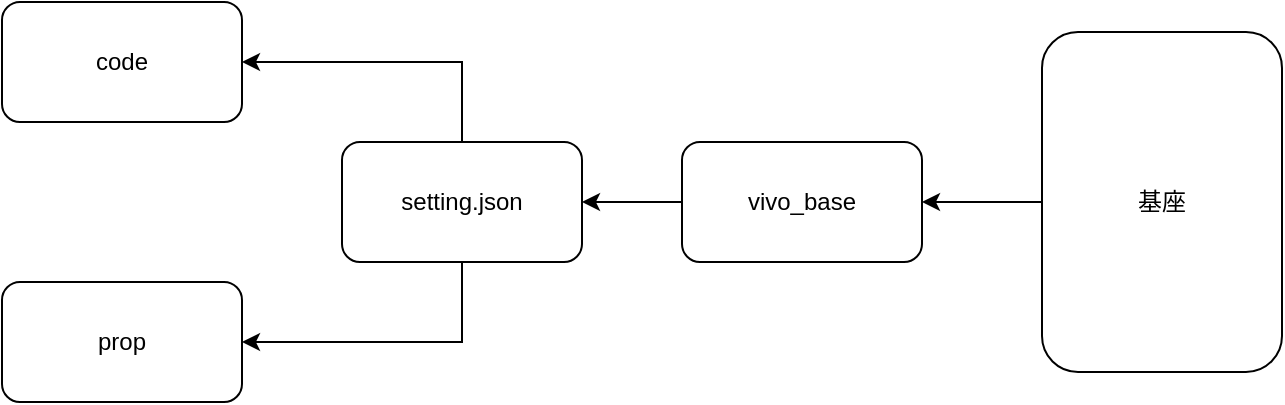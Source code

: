 <mxfile version="13.7.6" type="github">
  <diagram id="9s9Yt2uJ8z-nmHGHocp6" name="Page-1">
    <mxGraphModel dx="946" dy="532" grid="1" gridSize="10" guides="1" tooltips="1" connect="1" arrows="1" fold="1" page="1" pageScale="1" pageWidth="827" pageHeight="1169" math="0" shadow="0">
      <root>
        <mxCell id="0" />
        <mxCell id="1" parent="0" />
        <mxCell id="NRO5i2Xc4v6AylB8ZZpy-1" value="prop" style="rounded=1;whiteSpace=wrap;html=1;" vertex="1" parent="1">
          <mxGeometry x="100" y="270" width="120" height="60" as="geometry" />
        </mxCell>
        <mxCell id="NRO5i2Xc4v6AylB8ZZpy-2" value="code" style="rounded=1;whiteSpace=wrap;html=1;" vertex="1" parent="1">
          <mxGeometry x="100" y="130" width="120" height="60" as="geometry" />
        </mxCell>
        <mxCell id="NRO5i2Xc4v6AylB8ZZpy-13" style="edgeStyle=orthogonalEdgeStyle;rounded=0;orthogonalLoop=1;jettySize=auto;html=1;entryX=1;entryY=0.5;entryDx=0;entryDy=0;" edge="1" parent="1" source="NRO5i2Xc4v6AylB8ZZpy-4" target="NRO5i2Xc4v6AylB8ZZpy-2">
          <mxGeometry relative="1" as="geometry">
            <Array as="points">
              <mxPoint x="330" y="160" />
            </Array>
          </mxGeometry>
        </mxCell>
        <mxCell id="NRO5i2Xc4v6AylB8ZZpy-15" style="edgeStyle=orthogonalEdgeStyle;rounded=0;orthogonalLoop=1;jettySize=auto;html=1;entryX=1;entryY=0.5;entryDx=0;entryDy=0;" edge="1" parent="1" source="NRO5i2Xc4v6AylB8ZZpy-4" target="NRO5i2Xc4v6AylB8ZZpy-1">
          <mxGeometry relative="1" as="geometry">
            <Array as="points">
              <mxPoint x="330" y="300" />
            </Array>
          </mxGeometry>
        </mxCell>
        <mxCell id="NRO5i2Xc4v6AylB8ZZpy-4" value="setting.json" style="rounded=1;whiteSpace=wrap;html=1;" vertex="1" parent="1">
          <mxGeometry x="270" y="200" width="120" height="60" as="geometry" />
        </mxCell>
        <mxCell id="NRO5i2Xc4v6AylB8ZZpy-10" value="" style="edgeStyle=orthogonalEdgeStyle;rounded=0;orthogonalLoop=1;jettySize=auto;html=1;" edge="1" parent="1" source="NRO5i2Xc4v6AylB8ZZpy-5" target="NRO5i2Xc4v6AylB8ZZpy-9">
          <mxGeometry relative="1" as="geometry" />
        </mxCell>
        <mxCell id="NRO5i2Xc4v6AylB8ZZpy-5" value="基座" style="rounded=1;whiteSpace=wrap;html=1;" vertex="1" parent="1">
          <mxGeometry x="620" y="145" width="120" height="170" as="geometry" />
        </mxCell>
        <mxCell id="NRO5i2Xc4v6AylB8ZZpy-11" value="" style="edgeStyle=orthogonalEdgeStyle;rounded=0;orthogonalLoop=1;jettySize=auto;html=1;" edge="1" parent="1" source="NRO5i2Xc4v6AylB8ZZpy-9" target="NRO5i2Xc4v6AylB8ZZpy-4">
          <mxGeometry relative="1" as="geometry" />
        </mxCell>
        <mxCell id="NRO5i2Xc4v6AylB8ZZpy-9" value="vivo_base" style="rounded=1;whiteSpace=wrap;html=1;" vertex="1" parent="1">
          <mxGeometry x="440" y="200" width="120" height="60" as="geometry" />
        </mxCell>
      </root>
    </mxGraphModel>
  </diagram>
</mxfile>

